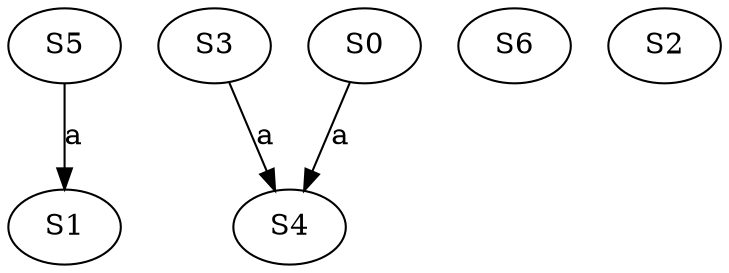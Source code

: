 strict digraph  {
S5;
S3;
S6;
S4;
S0;
S1;
S2;
S5 -> S1  [label=a];
S3 -> S4  [label=a];
S0 -> S4  [label=a];
}
